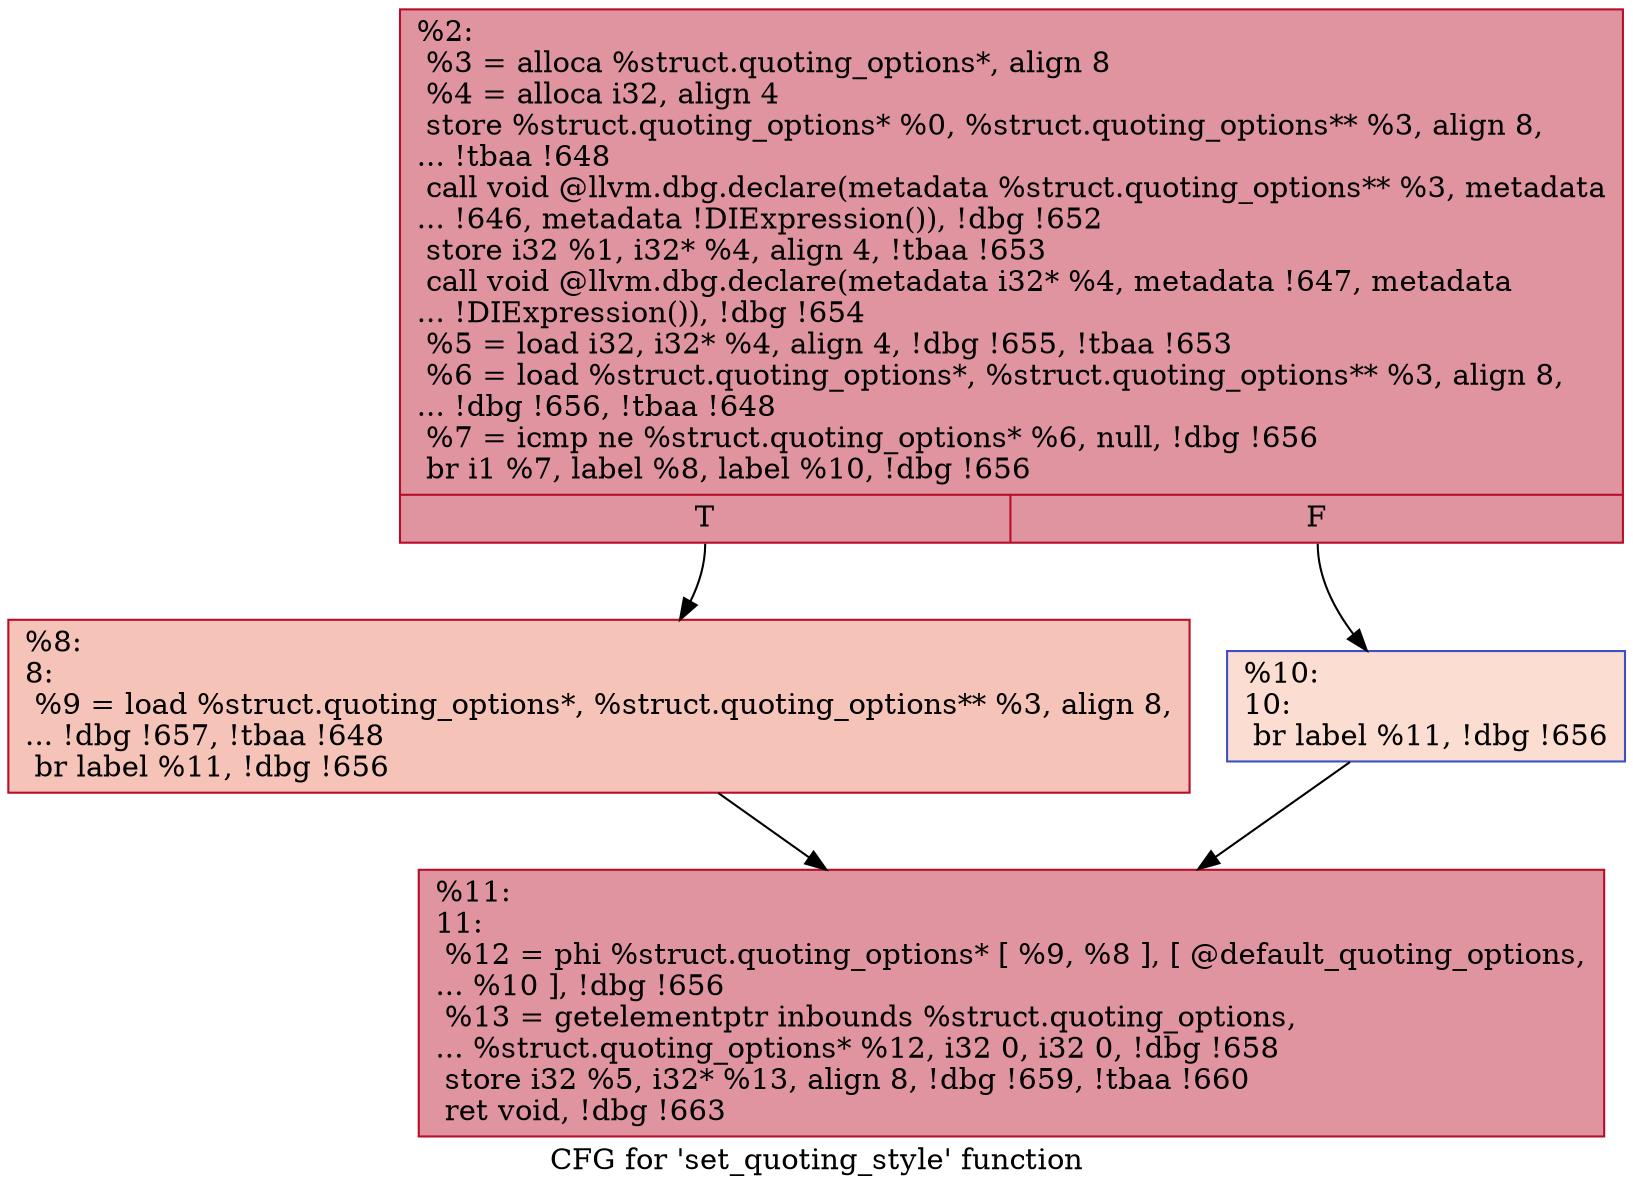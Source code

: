 digraph "CFG for 'set_quoting_style' function" {
	label="CFG for 'set_quoting_style' function";

	Node0x6c4000 [shape=record,color="#b70d28ff", style=filled, fillcolor="#b70d2870",label="{%2:\l  %3 = alloca %struct.quoting_options*, align 8\l  %4 = alloca i32, align 4\l  store %struct.quoting_options* %0, %struct.quoting_options** %3, align 8,\l... !tbaa !648\l  call void @llvm.dbg.declare(metadata %struct.quoting_options** %3, metadata\l... !646, metadata !DIExpression()), !dbg !652\l  store i32 %1, i32* %4, align 4, !tbaa !653\l  call void @llvm.dbg.declare(metadata i32* %4, metadata !647, metadata\l... !DIExpression()), !dbg !654\l  %5 = load i32, i32* %4, align 4, !dbg !655, !tbaa !653\l  %6 = load %struct.quoting_options*, %struct.quoting_options** %3, align 8,\l... !dbg !656, !tbaa !648\l  %7 = icmp ne %struct.quoting_options* %6, null, !dbg !656\l  br i1 %7, label %8, label %10, !dbg !656\l|{<s0>T|<s1>F}}"];
	Node0x6c4000:s0 -> Node0x6c4050;
	Node0x6c4000:s1 -> Node0x6c40a0;
	Node0x6c4050 [shape=record,color="#b70d28ff", style=filled, fillcolor="#e8765c70",label="{%8:\l8:                                                \l  %9 = load %struct.quoting_options*, %struct.quoting_options** %3, align 8,\l... !dbg !657, !tbaa !648\l  br label %11, !dbg !656\l}"];
	Node0x6c4050 -> Node0x6c40f0;
	Node0x6c40a0 [shape=record,color="#3d50c3ff", style=filled, fillcolor="#f7b39670",label="{%10:\l10:                                               \l  br label %11, !dbg !656\l}"];
	Node0x6c40a0 -> Node0x6c40f0;
	Node0x6c40f0 [shape=record,color="#b70d28ff", style=filled, fillcolor="#b70d2870",label="{%11:\l11:                                               \l  %12 = phi %struct.quoting_options* [ %9, %8 ], [ @default_quoting_options,\l... %10 ], !dbg !656\l  %13 = getelementptr inbounds %struct.quoting_options,\l... %struct.quoting_options* %12, i32 0, i32 0, !dbg !658\l  store i32 %5, i32* %13, align 8, !dbg !659, !tbaa !660\l  ret void, !dbg !663\l}"];
}
